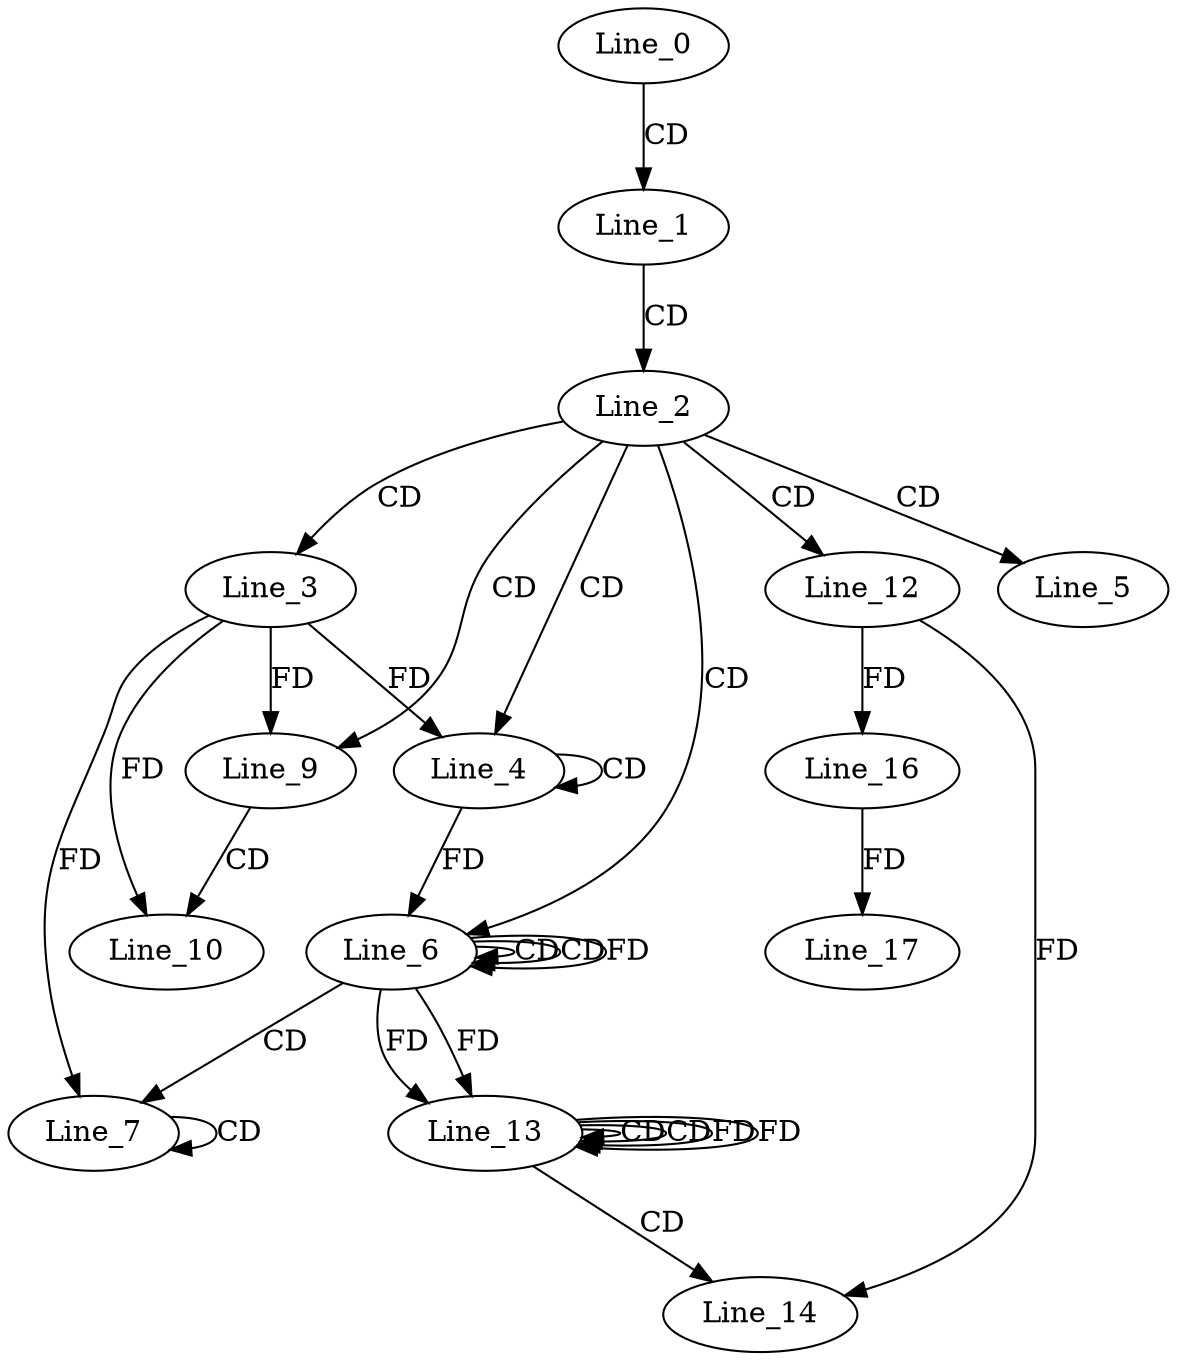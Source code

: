 digraph G {
  Line_0;
  Line_1;
  Line_2;
  Line_3;
  Line_4;
  Line_4;
  Line_5;
  Line_6;
  Line_6;
  Line_6;
  Line_7;
  Line_7;
  Line_9;
  Line_10;
  Line_12;
  Line_13;
  Line_13;
  Line_13;
  Line_14;
  Line_16;
  Line_16;
  Line_17;
  Line_0 -> Line_1 [ label="CD" ];
  Line_1 -> Line_2 [ label="CD" ];
  Line_2 -> Line_3 [ label="CD" ];
  Line_2 -> Line_4 [ label="CD" ];
  Line_4 -> Line_4 [ label="CD" ];
  Line_3 -> Line_4 [ label="FD" ];
  Line_2 -> Line_5 [ label="CD" ];
  Line_2 -> Line_6 [ label="CD" ];
  Line_6 -> Line_6 [ label="CD" ];
  Line_4 -> Line_6 [ label="FD" ];
  Line_6 -> Line_6 [ label="CD" ];
  Line_6 -> Line_6 [ label="FD" ];
  Line_6 -> Line_7 [ label="CD" ];
  Line_7 -> Line_7 [ label="CD" ];
  Line_3 -> Line_7 [ label="FD" ];
  Line_2 -> Line_9 [ label="CD" ];
  Line_3 -> Line_9 [ label="FD" ];
  Line_9 -> Line_10 [ label="CD" ];
  Line_3 -> Line_10 [ label="FD" ];
  Line_2 -> Line_12 [ label="CD" ];
  Line_13 -> Line_13 [ label="CD" ];
  Line_6 -> Line_13 [ label="FD" ];
  Line_13 -> Line_13 [ label="CD" ];
  Line_13 -> Line_13 [ label="FD" ];
  Line_6 -> Line_13 [ label="FD" ];
  Line_13 -> Line_14 [ label="CD" ];
  Line_12 -> Line_14 [ label="FD" ];
  Line_12 -> Line_16 [ label="FD" ];
  Line_16 -> Line_17 [ label="FD" ];
  Line_13 -> Line_13 [ label="FD" ];
}
